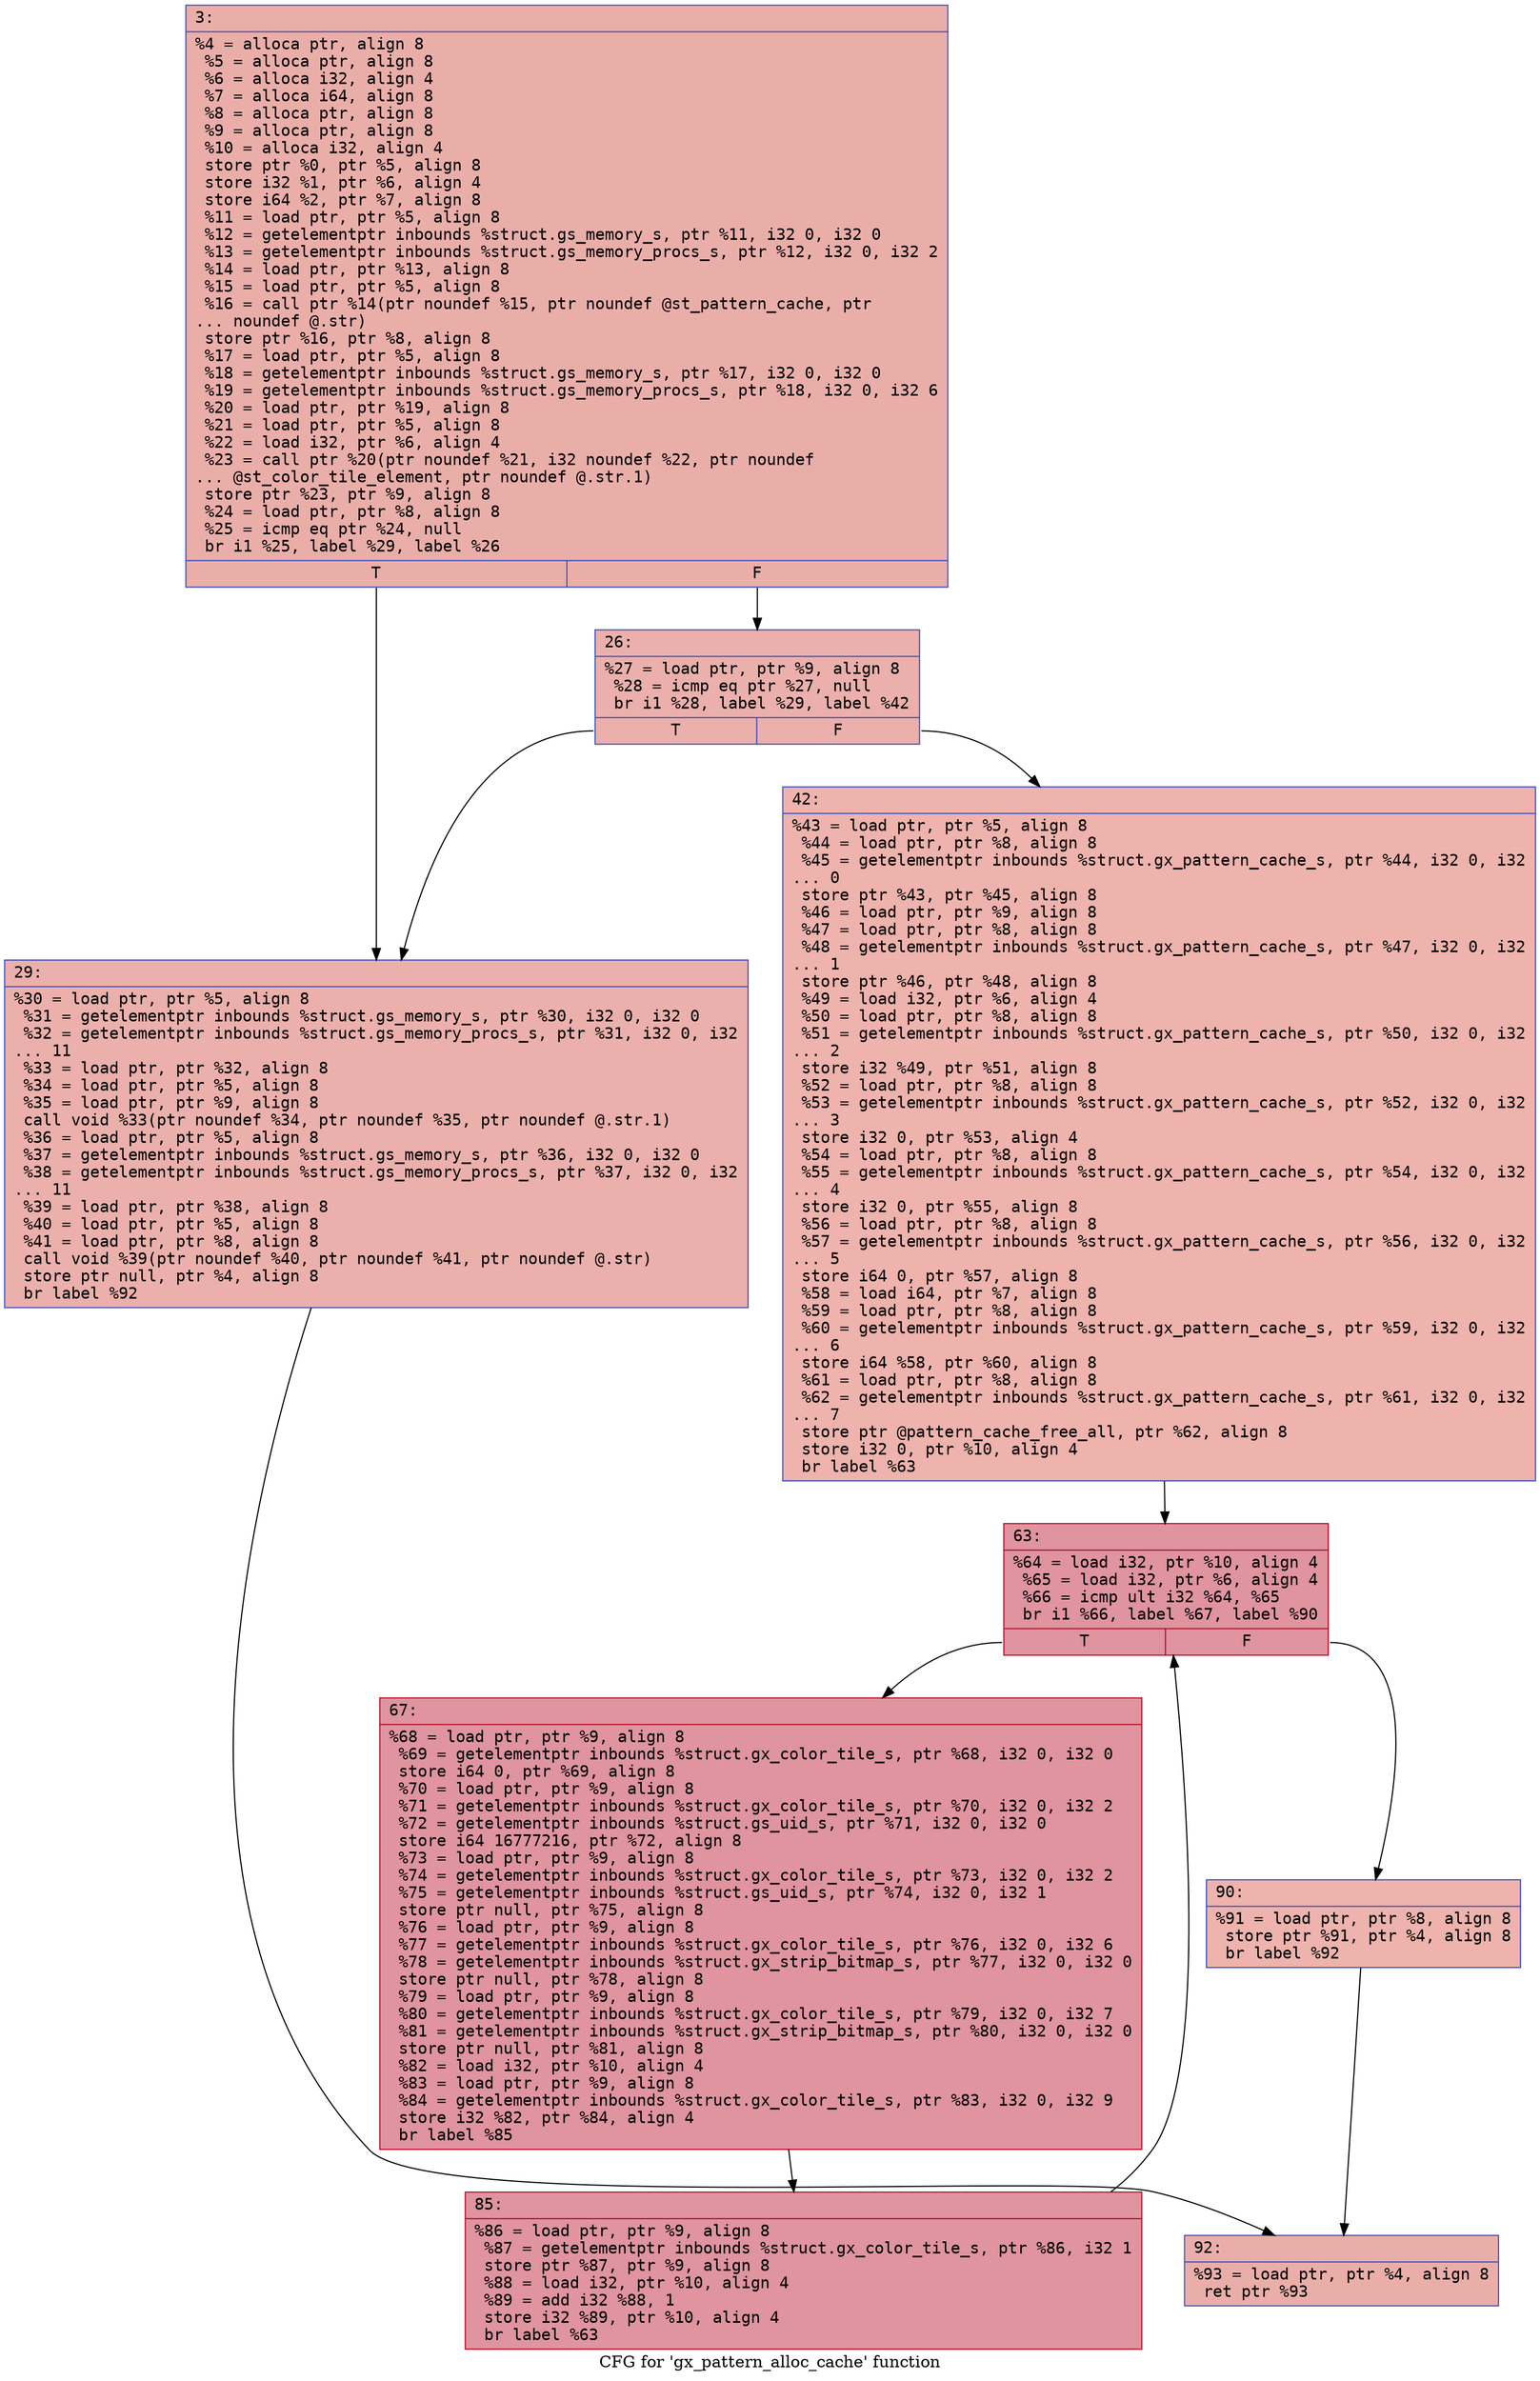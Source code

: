 digraph "CFG for 'gx_pattern_alloc_cache' function" {
	label="CFG for 'gx_pattern_alloc_cache' function";

	Node0x600002d26490 [shape=record,color="#3d50c3ff", style=filled, fillcolor="#d0473d70" fontname="Courier",label="{3:\l|  %4 = alloca ptr, align 8\l  %5 = alloca ptr, align 8\l  %6 = alloca i32, align 4\l  %7 = alloca i64, align 8\l  %8 = alloca ptr, align 8\l  %9 = alloca ptr, align 8\l  %10 = alloca i32, align 4\l  store ptr %0, ptr %5, align 8\l  store i32 %1, ptr %6, align 4\l  store i64 %2, ptr %7, align 8\l  %11 = load ptr, ptr %5, align 8\l  %12 = getelementptr inbounds %struct.gs_memory_s, ptr %11, i32 0, i32 0\l  %13 = getelementptr inbounds %struct.gs_memory_procs_s, ptr %12, i32 0, i32 2\l  %14 = load ptr, ptr %13, align 8\l  %15 = load ptr, ptr %5, align 8\l  %16 = call ptr %14(ptr noundef %15, ptr noundef @st_pattern_cache, ptr\l... noundef @.str)\l  store ptr %16, ptr %8, align 8\l  %17 = load ptr, ptr %5, align 8\l  %18 = getelementptr inbounds %struct.gs_memory_s, ptr %17, i32 0, i32 0\l  %19 = getelementptr inbounds %struct.gs_memory_procs_s, ptr %18, i32 0, i32 6\l  %20 = load ptr, ptr %19, align 8\l  %21 = load ptr, ptr %5, align 8\l  %22 = load i32, ptr %6, align 4\l  %23 = call ptr %20(ptr noundef %21, i32 noundef %22, ptr noundef\l... @st_color_tile_element, ptr noundef @.str.1)\l  store ptr %23, ptr %9, align 8\l  %24 = load ptr, ptr %8, align 8\l  %25 = icmp eq ptr %24, null\l  br i1 %25, label %29, label %26\l|{<s0>T|<s1>F}}"];
	Node0x600002d26490:s0 -> Node0x600002d26530[tooltip="3 -> 29\nProbability 37.50%" ];
	Node0x600002d26490:s1 -> Node0x600002d264e0[tooltip="3 -> 26\nProbability 62.50%" ];
	Node0x600002d264e0 [shape=record,color="#3d50c3ff", style=filled, fillcolor="#d24b4070" fontname="Courier",label="{26:\l|  %27 = load ptr, ptr %9, align 8\l  %28 = icmp eq ptr %27, null\l  br i1 %28, label %29, label %42\l|{<s0>T|<s1>F}}"];
	Node0x600002d264e0:s0 -> Node0x600002d26530[tooltip="26 -> 29\nProbability 37.50%" ];
	Node0x600002d264e0:s1 -> Node0x600002d26580[tooltip="26 -> 42\nProbability 62.50%" ];
	Node0x600002d26530 [shape=record,color="#3d50c3ff", style=filled, fillcolor="#d24b4070" fontname="Courier",label="{29:\l|  %30 = load ptr, ptr %5, align 8\l  %31 = getelementptr inbounds %struct.gs_memory_s, ptr %30, i32 0, i32 0\l  %32 = getelementptr inbounds %struct.gs_memory_procs_s, ptr %31, i32 0, i32\l... 11\l  %33 = load ptr, ptr %32, align 8\l  %34 = load ptr, ptr %5, align 8\l  %35 = load ptr, ptr %9, align 8\l  call void %33(ptr noundef %34, ptr noundef %35, ptr noundef @.str.1)\l  %36 = load ptr, ptr %5, align 8\l  %37 = getelementptr inbounds %struct.gs_memory_s, ptr %36, i32 0, i32 0\l  %38 = getelementptr inbounds %struct.gs_memory_procs_s, ptr %37, i32 0, i32\l... 11\l  %39 = load ptr, ptr %38, align 8\l  %40 = load ptr, ptr %5, align 8\l  %41 = load ptr, ptr %8, align 8\l  call void %39(ptr noundef %40, ptr noundef %41, ptr noundef @.str)\l  store ptr null, ptr %4, align 8\l  br label %92\l}"];
	Node0x600002d26530 -> Node0x600002d26710[tooltip="29 -> 92\nProbability 100.00%" ];
	Node0x600002d26580 [shape=record,color="#3d50c3ff", style=filled, fillcolor="#d6524470" fontname="Courier",label="{42:\l|  %43 = load ptr, ptr %5, align 8\l  %44 = load ptr, ptr %8, align 8\l  %45 = getelementptr inbounds %struct.gx_pattern_cache_s, ptr %44, i32 0, i32\l... 0\l  store ptr %43, ptr %45, align 8\l  %46 = load ptr, ptr %9, align 8\l  %47 = load ptr, ptr %8, align 8\l  %48 = getelementptr inbounds %struct.gx_pattern_cache_s, ptr %47, i32 0, i32\l... 1\l  store ptr %46, ptr %48, align 8\l  %49 = load i32, ptr %6, align 4\l  %50 = load ptr, ptr %8, align 8\l  %51 = getelementptr inbounds %struct.gx_pattern_cache_s, ptr %50, i32 0, i32\l... 2\l  store i32 %49, ptr %51, align 8\l  %52 = load ptr, ptr %8, align 8\l  %53 = getelementptr inbounds %struct.gx_pattern_cache_s, ptr %52, i32 0, i32\l... 3\l  store i32 0, ptr %53, align 4\l  %54 = load ptr, ptr %8, align 8\l  %55 = getelementptr inbounds %struct.gx_pattern_cache_s, ptr %54, i32 0, i32\l... 4\l  store i32 0, ptr %55, align 8\l  %56 = load ptr, ptr %8, align 8\l  %57 = getelementptr inbounds %struct.gx_pattern_cache_s, ptr %56, i32 0, i32\l... 5\l  store i64 0, ptr %57, align 8\l  %58 = load i64, ptr %7, align 8\l  %59 = load ptr, ptr %8, align 8\l  %60 = getelementptr inbounds %struct.gx_pattern_cache_s, ptr %59, i32 0, i32\l... 6\l  store i64 %58, ptr %60, align 8\l  %61 = load ptr, ptr %8, align 8\l  %62 = getelementptr inbounds %struct.gx_pattern_cache_s, ptr %61, i32 0, i32\l... 7\l  store ptr @pattern_cache_free_all, ptr %62, align 8\l  store i32 0, ptr %10, align 4\l  br label %63\l}"];
	Node0x600002d26580 -> Node0x600002d265d0[tooltip="42 -> 63\nProbability 100.00%" ];
	Node0x600002d265d0 [shape=record,color="#b70d28ff", style=filled, fillcolor="#b70d2870" fontname="Courier",label="{63:\l|  %64 = load i32, ptr %10, align 4\l  %65 = load i32, ptr %6, align 4\l  %66 = icmp ult i32 %64, %65\l  br i1 %66, label %67, label %90\l|{<s0>T|<s1>F}}"];
	Node0x600002d265d0:s0 -> Node0x600002d26620[tooltip="63 -> 67\nProbability 96.88%" ];
	Node0x600002d265d0:s1 -> Node0x600002d266c0[tooltip="63 -> 90\nProbability 3.12%" ];
	Node0x600002d26620 [shape=record,color="#b70d28ff", style=filled, fillcolor="#b70d2870" fontname="Courier",label="{67:\l|  %68 = load ptr, ptr %9, align 8\l  %69 = getelementptr inbounds %struct.gx_color_tile_s, ptr %68, i32 0, i32 0\l  store i64 0, ptr %69, align 8\l  %70 = load ptr, ptr %9, align 8\l  %71 = getelementptr inbounds %struct.gx_color_tile_s, ptr %70, i32 0, i32 2\l  %72 = getelementptr inbounds %struct.gs_uid_s, ptr %71, i32 0, i32 0\l  store i64 16777216, ptr %72, align 8\l  %73 = load ptr, ptr %9, align 8\l  %74 = getelementptr inbounds %struct.gx_color_tile_s, ptr %73, i32 0, i32 2\l  %75 = getelementptr inbounds %struct.gs_uid_s, ptr %74, i32 0, i32 1\l  store ptr null, ptr %75, align 8\l  %76 = load ptr, ptr %9, align 8\l  %77 = getelementptr inbounds %struct.gx_color_tile_s, ptr %76, i32 0, i32 6\l  %78 = getelementptr inbounds %struct.gx_strip_bitmap_s, ptr %77, i32 0, i32 0\l  store ptr null, ptr %78, align 8\l  %79 = load ptr, ptr %9, align 8\l  %80 = getelementptr inbounds %struct.gx_color_tile_s, ptr %79, i32 0, i32 7\l  %81 = getelementptr inbounds %struct.gx_strip_bitmap_s, ptr %80, i32 0, i32 0\l  store ptr null, ptr %81, align 8\l  %82 = load i32, ptr %10, align 4\l  %83 = load ptr, ptr %9, align 8\l  %84 = getelementptr inbounds %struct.gx_color_tile_s, ptr %83, i32 0, i32 9\l  store i32 %82, ptr %84, align 4\l  br label %85\l}"];
	Node0x600002d26620 -> Node0x600002d26670[tooltip="67 -> 85\nProbability 100.00%" ];
	Node0x600002d26670 [shape=record,color="#b70d28ff", style=filled, fillcolor="#b70d2870" fontname="Courier",label="{85:\l|  %86 = load ptr, ptr %9, align 8\l  %87 = getelementptr inbounds %struct.gx_color_tile_s, ptr %86, i32 1\l  store ptr %87, ptr %9, align 8\l  %88 = load i32, ptr %10, align 4\l  %89 = add i32 %88, 1\l  store i32 %89, ptr %10, align 4\l  br label %63\l}"];
	Node0x600002d26670 -> Node0x600002d265d0[tooltip="85 -> 63\nProbability 100.00%" ];
	Node0x600002d266c0 [shape=record,color="#3d50c3ff", style=filled, fillcolor="#d6524470" fontname="Courier",label="{90:\l|  %91 = load ptr, ptr %8, align 8\l  store ptr %91, ptr %4, align 8\l  br label %92\l}"];
	Node0x600002d266c0 -> Node0x600002d26710[tooltip="90 -> 92\nProbability 100.00%" ];
	Node0x600002d26710 [shape=record,color="#3d50c3ff", style=filled, fillcolor="#d0473d70" fontname="Courier",label="{92:\l|  %93 = load ptr, ptr %4, align 8\l  ret ptr %93\l}"];
}
